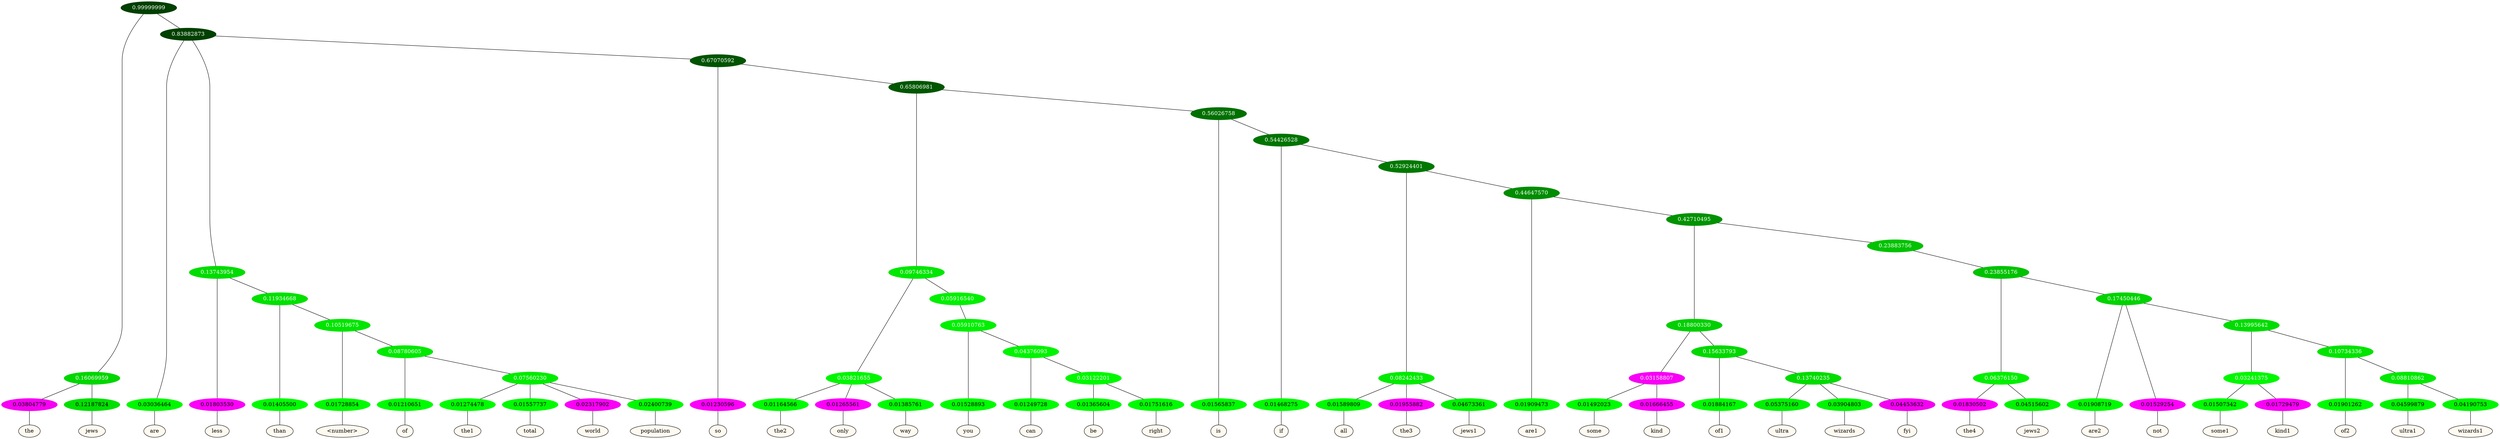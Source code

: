 graph {
	node [format=png height=0.15 nodesep=0.001 ordering=out overlap=prism overlap_scaling=0.01 ranksep=0.001 ratio=0.2 style=filled width=0.15]
	{
		rank=same
		a_w_3 [label=the color=black fillcolor=floralwhite style="filled,solid"]
		a_w_4 [label=jews color=black fillcolor=floralwhite style="filled,solid"]
		a_w_5 [label=are color=black fillcolor=floralwhite style="filled,solid"]
		a_w_8 [label=less color=black fillcolor=floralwhite style="filled,solid"]
		a_w_12 [label=than color=black fillcolor=floralwhite style="filled,solid"]
		a_w_16 [label="\<number\>" color=black fillcolor=floralwhite style="filled,solid"]
		a_w_22 [label=of color=black fillcolor=floralwhite style="filled,solid"]
		a_w_30 [label=the1 color=black fillcolor=floralwhite style="filled,solid"]
		a_w_31 [label=total color=black fillcolor=floralwhite style="filled,solid"]
		a_w_32 [label=world color=black fillcolor=floralwhite style="filled,solid"]
		a_w_33 [label=population color=black fillcolor=floralwhite style="filled,solid"]
		a_w_10 [label=so color=black fillcolor=floralwhite style="filled,solid"]
		a_w_24 [label=the2 color=black fillcolor=floralwhite style="filled,solid"]
		a_w_25 [label=only color=black fillcolor=floralwhite style="filled,solid"]
		a_w_26 [label=way color=black fillcolor=floralwhite style="filled,solid"]
		a_w_34 [label=you color=black fillcolor=floralwhite style="filled,solid"]
		a_w_38 [label=can color=black fillcolor=floralwhite style="filled,solid"]
		a_w_45 [label=be color=black fillcolor=floralwhite style="filled,solid"]
		a_w_46 [label=right color=black fillcolor=floralwhite style="filled,solid"]
		a_w_20 [label=is color=black fillcolor=floralwhite style="filled,solid"]
		a_w_28 [label=if color=black fillcolor=floralwhite style="filled,solid"]
		a_w_40 [label=all color=black fillcolor=floralwhite style="filled,solid"]
		a_w_41 [label=the3 color=black fillcolor=floralwhite style="filled,solid"]
		a_w_42 [label=jews1 color=black fillcolor=floralwhite style="filled,solid"]
		a_w_43 [label=are1 color=black fillcolor=floralwhite style="filled,solid"]
		a_w_52 [label=some color=black fillcolor=floralwhite style="filled,solid"]
		a_w_53 [label=kind color=black fillcolor=floralwhite style="filled,solid"]
		a_w_54 [label=of1 color=black fillcolor=floralwhite style="filled,solid"]
		a_w_58 [label=ultra color=black fillcolor=floralwhite style="filled,solid"]
		a_w_59 [label=wizards color=black fillcolor=floralwhite style="filled,solid"]
		a_w_60 [label=fyi color=black fillcolor=floralwhite style="filled,solid"]
		a_w_61 [label=the4 color=black fillcolor=floralwhite style="filled,solid"]
		a_w_62 [label=jews2 color=black fillcolor=floralwhite style="filled,solid"]
		a_w_63 [label=are2 color=black fillcolor=floralwhite style="filled,solid"]
		a_w_64 [label=not color=black fillcolor=floralwhite style="filled,solid"]
		a_w_68 [label=some1 color=black fillcolor=floralwhite style="filled,solid"]
		a_w_69 [label=kind1 color=black fillcolor=floralwhite style="filled,solid"]
		a_w_70 [label=of2 color=black fillcolor=floralwhite style="filled,solid"]
		a_w_72 [label=ultra1 color=black fillcolor=floralwhite style="filled,solid"]
		a_w_73 [label=wizards1 color=black fillcolor=floralwhite style="filled,solid"]
	}
	a_n_3 -- a_w_3
	a_n_4 -- a_w_4
	a_n_5 -- a_w_5
	a_n_8 -- a_w_8
	a_n_12 -- a_w_12
	a_n_16 -- a_w_16
	a_n_22 -- a_w_22
	a_n_30 -- a_w_30
	a_n_31 -- a_w_31
	a_n_32 -- a_w_32
	a_n_33 -- a_w_33
	a_n_10 -- a_w_10
	a_n_24 -- a_w_24
	a_n_25 -- a_w_25
	a_n_26 -- a_w_26
	a_n_34 -- a_w_34
	a_n_38 -- a_w_38
	a_n_45 -- a_w_45
	a_n_46 -- a_w_46
	a_n_20 -- a_w_20
	a_n_28 -- a_w_28
	a_n_40 -- a_w_40
	a_n_41 -- a_w_41
	a_n_42 -- a_w_42
	a_n_43 -- a_w_43
	a_n_52 -- a_w_52
	a_n_53 -- a_w_53
	a_n_54 -- a_w_54
	a_n_58 -- a_w_58
	a_n_59 -- a_w_59
	a_n_60 -- a_w_60
	a_n_61 -- a_w_61
	a_n_62 -- a_w_62
	a_n_63 -- a_w_63
	a_n_64 -- a_w_64
	a_n_68 -- a_w_68
	a_n_69 -- a_w_69
	a_n_70 -- a_w_70
	a_n_72 -- a_w_72
	a_n_73 -- a_w_73
	{
		rank=same
		a_n_3 [label=0.03804779 color="0.835 1.000 0.962" fontcolor=black]
		a_n_4 [label=0.12187824 color="0.334 1.000 0.878" fontcolor=black]
		a_n_5 [label=0.03036464 color="0.334 1.000 0.970" fontcolor=black]
		a_n_8 [label=0.01803530 color="0.835 1.000 0.982" fontcolor=black]
		a_n_12 [label=0.01405500 color="0.334 1.000 0.986" fontcolor=black]
		a_n_16 [label=0.01728854 color="0.334 1.000 0.983" fontcolor=black]
		a_n_22 [label=0.01210651 color="0.334 1.000 0.988" fontcolor=black]
		a_n_30 [label=0.01274478 color="0.334 1.000 0.987" fontcolor=black]
		a_n_31 [label=0.01557737 color="0.334 1.000 0.984" fontcolor=black]
		a_n_32 [label=0.02317902 color="0.835 1.000 0.977" fontcolor=black]
		a_n_33 [label=0.02400739 color="0.334 1.000 0.976" fontcolor=black]
		a_n_10 [label=0.01230596 color="0.835 1.000 0.988" fontcolor=black]
		a_n_24 [label=0.01164566 color="0.334 1.000 0.988" fontcolor=black]
		a_n_25 [label=0.01265561 color="0.835 1.000 0.987" fontcolor=black]
		a_n_26 [label=0.01385761 color="0.334 1.000 0.986" fontcolor=black]
		a_n_34 [label=0.01528893 color="0.334 1.000 0.985" fontcolor=black]
		a_n_38 [label=0.01249728 color="0.334 1.000 0.988" fontcolor=black]
		a_n_45 [label=0.01365604 color="0.334 1.000 0.986" fontcolor=black]
		a_n_46 [label=0.01751616 color="0.334 1.000 0.982" fontcolor=black]
		a_n_20 [label=0.01565837 color="0.334 1.000 0.984" fontcolor=black]
		a_n_28 [label=0.01468275 color="0.334 1.000 0.985" fontcolor=black]
		a_n_40 [label=0.01589809 color="0.334 1.000 0.984" fontcolor=black]
		a_n_41 [label=0.01955882 color="0.835 1.000 0.980" fontcolor=black]
		a_n_42 [label=0.04673361 color="0.334 1.000 0.953" fontcolor=black]
		a_n_43 [label=0.01909473 color="0.334 1.000 0.981" fontcolor=black]
		a_n_52 [label=0.01492023 color="0.334 1.000 0.985" fontcolor=black]
		a_n_53 [label=0.01666455 color="0.835 1.000 0.983" fontcolor=black]
		a_n_54 [label=0.01884167 color="0.334 1.000 0.981" fontcolor=black]
		a_n_58 [label=0.05375160 color="0.334 1.000 0.946" fontcolor=black]
		a_n_59 [label=0.03904803 color="0.334 1.000 0.961" fontcolor=black]
		a_n_60 [label=0.04453632 color="0.835 1.000 0.955" fontcolor=black]
		a_n_61 [label=0.01830502 color="0.835 1.000 0.982" fontcolor=black]
		a_n_62 [label=0.04515602 color="0.334 1.000 0.955" fontcolor=black]
		a_n_63 [label=0.01908719 color="0.334 1.000 0.981" fontcolor=black]
		a_n_64 [label=0.01529254 color="0.835 1.000 0.985" fontcolor=black]
		a_n_68 [label=0.01507342 color="0.334 1.000 0.985" fontcolor=black]
		a_n_69 [label=0.01729479 color="0.835 1.000 0.983" fontcolor=black]
		a_n_70 [label=0.01901262 color="0.334 1.000 0.981" fontcolor=black]
		a_n_72 [label=0.04599879 color="0.334 1.000 0.954" fontcolor=black]
		a_n_73 [label=0.04190753 color="0.334 1.000 0.958" fontcolor=black]
	}
	a_n_0 [label=0.99999999 color="0.334 1.000 0.250" fontcolor=grey99]
	a_n_1 [label=0.16069959 color="0.334 1.000 0.839" fontcolor=grey99]
	a_n_0 -- a_n_1
	a_n_2 [label=0.83882873 color="0.334 1.000 0.250" fontcolor=grey99]
	a_n_0 -- a_n_2
	a_n_1 -- a_n_3
	a_n_1 -- a_n_4
	a_n_2 -- a_n_5
	a_n_6 [label=0.13743954 color="0.334 1.000 0.863" fontcolor=grey99]
	a_n_2 -- a_n_6
	a_n_7 [label=0.67070592 color="0.334 1.000 0.329" fontcolor=grey99]
	a_n_2 -- a_n_7
	a_n_6 -- a_n_8
	a_n_9 [label=0.11934668 color="0.334 1.000 0.881" fontcolor=grey99]
	a_n_6 -- a_n_9
	a_n_7 -- a_n_10
	a_n_11 [label=0.65806981 color="0.334 1.000 0.342" fontcolor=grey99]
	a_n_7 -- a_n_11
	a_n_9 -- a_n_12
	a_n_13 [label=0.10519675 color="0.334 1.000 0.895" fontcolor=grey99]
	a_n_9 -- a_n_13
	a_n_14 [label=0.09746334 color="0.334 1.000 0.903" fontcolor=grey99]
	a_n_11 -- a_n_14
	a_n_15 [label=0.56026758 color="0.334 1.000 0.440" fontcolor=grey99]
	a_n_11 -- a_n_15
	a_n_13 -- a_n_16
	a_n_17 [label=0.08780605 color="0.334 1.000 0.912" fontcolor=grey99]
	a_n_13 -- a_n_17
	a_n_18 [label=0.03821655 color="0.334 1.000 0.962" fontcolor=grey99]
	a_n_14 -- a_n_18
	a_n_19 [label=0.05916540 color="0.334 1.000 0.941" fontcolor=grey99]
	a_n_14 -- a_n_19
	a_n_15 -- a_n_20
	a_n_21 [label=0.54426528 color="0.334 1.000 0.456" fontcolor=grey99]
	a_n_15 -- a_n_21
	a_n_17 -- a_n_22
	a_n_23 [label=0.07560230 color="0.334 1.000 0.924" fontcolor=grey99]
	a_n_17 -- a_n_23
	a_n_18 -- a_n_24
	a_n_18 -- a_n_25
	a_n_18 -- a_n_26
	a_n_27 [label=0.05910763 color="0.334 1.000 0.941" fontcolor=grey99]
	a_n_19 -- a_n_27
	a_n_21 -- a_n_28
	a_n_29 [label=0.52924401 color="0.334 1.000 0.471" fontcolor=grey99]
	a_n_21 -- a_n_29
	a_n_23 -- a_n_30
	a_n_23 -- a_n_31
	a_n_23 -- a_n_32
	a_n_23 -- a_n_33
	a_n_27 -- a_n_34
	a_n_35 [label=0.04376093 color="0.334 1.000 0.956" fontcolor=grey99]
	a_n_27 -- a_n_35
	a_n_36 [label=0.08242433 color="0.334 1.000 0.918" fontcolor=grey99]
	a_n_29 -- a_n_36
	a_n_37 [label=0.44647570 color="0.334 1.000 0.554" fontcolor=grey99]
	a_n_29 -- a_n_37
	a_n_35 -- a_n_38
	a_n_39 [label=0.03122201 color="0.334 1.000 0.969" fontcolor=grey99]
	a_n_35 -- a_n_39
	a_n_36 -- a_n_40
	a_n_36 -- a_n_41
	a_n_36 -- a_n_42
	a_n_37 -- a_n_43
	a_n_44 [label=0.42710495 color="0.334 1.000 0.573" fontcolor=grey99]
	a_n_37 -- a_n_44
	a_n_39 -- a_n_45
	a_n_39 -- a_n_46
	a_n_47 [label=0.18800330 color="0.334 1.000 0.812" fontcolor=grey99]
	a_n_44 -- a_n_47
	a_n_48 [label=0.23883756 color="0.334 1.000 0.761" fontcolor=grey99]
	a_n_44 -- a_n_48
	a_n_49 [label=0.03158807 color="0.835 1.000 0.968" fontcolor=grey99]
	a_n_47 -- a_n_49
	a_n_50 [label=0.15633793 color="0.334 1.000 0.844" fontcolor=grey99]
	a_n_47 -- a_n_50
	a_n_51 [label=0.23855176 color="0.334 1.000 0.761" fontcolor=grey99]
	a_n_48 -- a_n_51
	a_n_49 -- a_n_52
	a_n_49 -- a_n_53
	a_n_50 -- a_n_54
	a_n_55 [label=0.13740235 color="0.334 1.000 0.863" fontcolor=grey99]
	a_n_50 -- a_n_55
	a_n_56 [label=0.06376150 color="0.334 1.000 0.936" fontcolor=grey99]
	a_n_51 -- a_n_56
	a_n_57 [label=0.17450446 color="0.334 1.000 0.825" fontcolor=grey99]
	a_n_51 -- a_n_57
	a_n_55 -- a_n_58
	a_n_55 -- a_n_59
	a_n_55 -- a_n_60
	a_n_56 -- a_n_61
	a_n_56 -- a_n_62
	a_n_57 -- a_n_63
	a_n_57 -- a_n_64
	a_n_65 [label=0.13995642 color="0.334 1.000 0.860" fontcolor=grey99]
	a_n_57 -- a_n_65
	a_n_66 [label=0.03241375 color="0.334 1.000 0.968" fontcolor=grey99]
	a_n_65 -- a_n_66
	a_n_67 [label=0.10734336 color="0.334 1.000 0.893" fontcolor=grey99]
	a_n_65 -- a_n_67
	a_n_66 -- a_n_68
	a_n_66 -- a_n_69
	a_n_67 -- a_n_70
	a_n_71 [label=0.08810862 color="0.334 1.000 0.912" fontcolor=grey99]
	a_n_67 -- a_n_71
	a_n_71 -- a_n_72
	a_n_71 -- a_n_73
}
